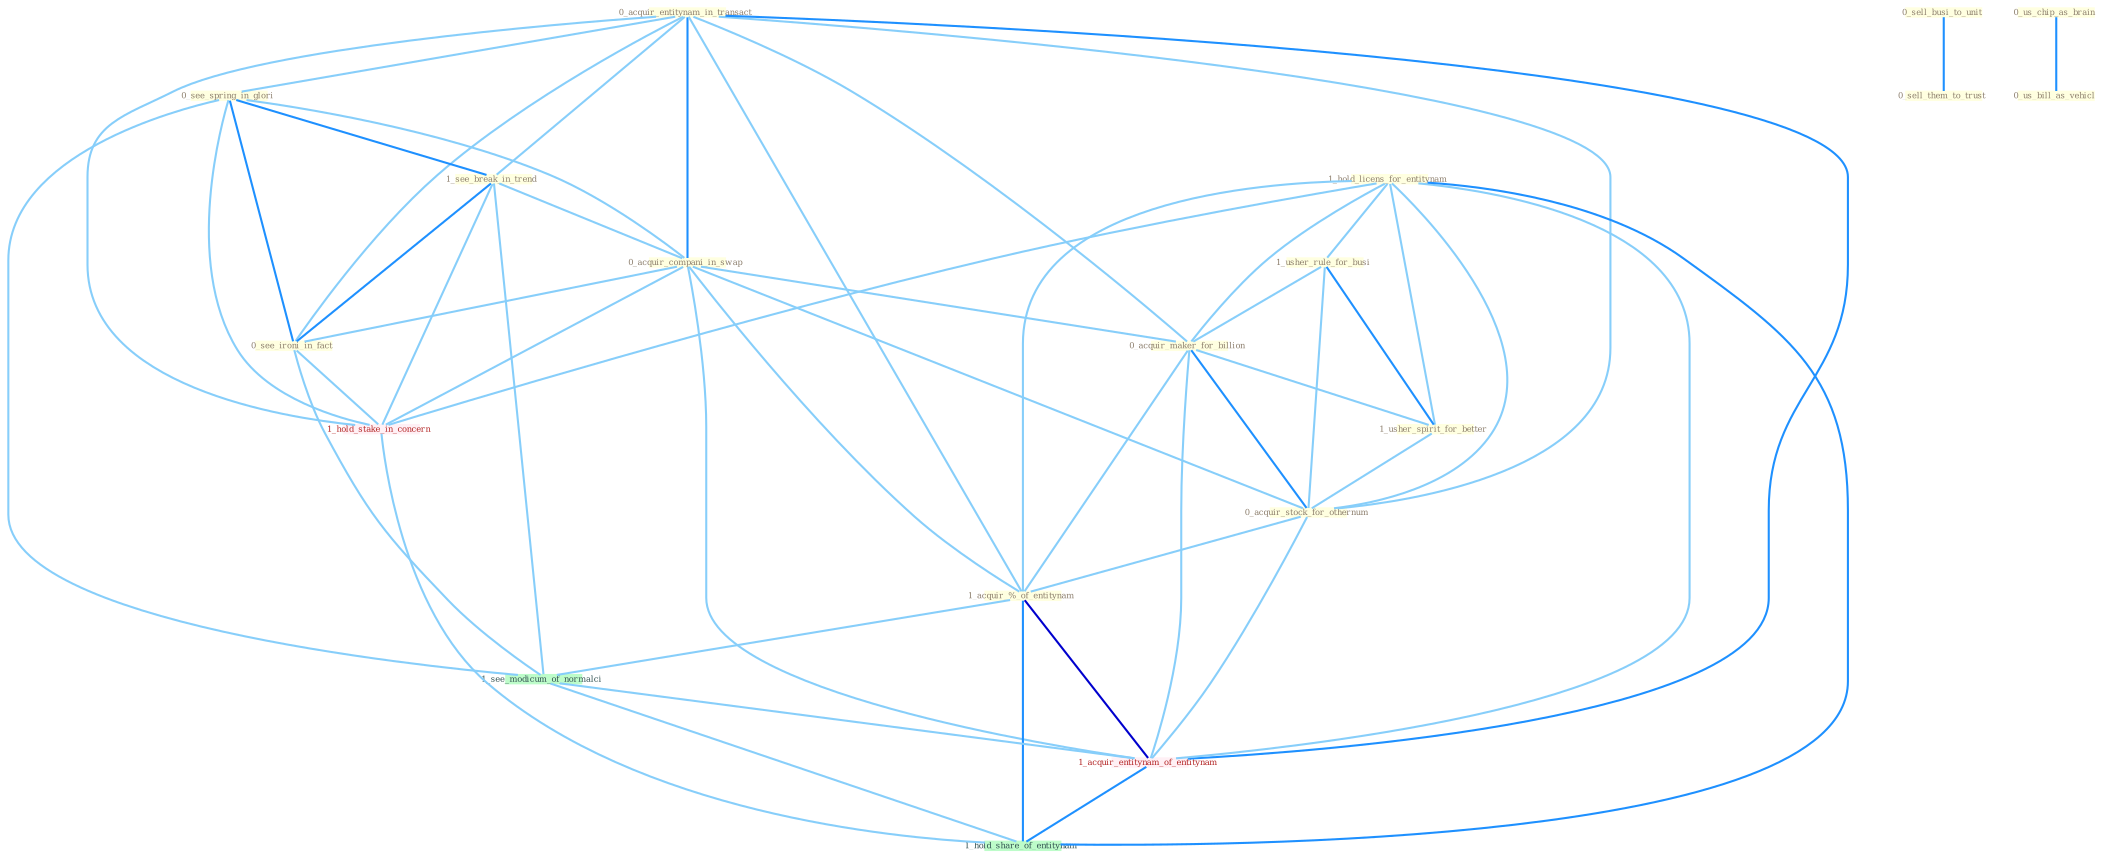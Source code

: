 Graph G{ 
    node
    [shape=polygon,style=filled,width=.5,height=.06,color="#BDFCC9",fixedsize=true,fontsize=4,
    fontcolor="#2f4f4f"];
    {node
    [color="#ffffe0", fontcolor="#8b7d6b"] "0_acquir_entitynam_in_transact " "0_see_spring_in_glori " "0_sell_busi_to_unit " "1_hold_licens_for_entitynam " "0_us_chip_as_brain " "0_sell_them_to_trust " "1_see_break_in_trend " "0_us_bill_as_vehicl " "1_usher_rule_for_busi " "0_acquir_compani_in_swap " "0_acquir_maker_for_billion " "1_usher_spirit_for_better " "0_see_ironi_in_fact " "0_acquir_stock_for_othernum " "1_acquir_%_of_entitynam "}
{node [color="#fff0f5", fontcolor="#b22222"] "1_hold_stake_in_concern " "1_acquir_entitynam_of_entitynam "}
edge [color="#B0E2FF"];

	"0_acquir_entitynam_in_transact " -- "0_see_spring_in_glori " [w="1", color="#87cefa" ];
	"0_acquir_entitynam_in_transact " -- "1_see_break_in_trend " [w="1", color="#87cefa" ];
	"0_acquir_entitynam_in_transact " -- "0_acquir_compani_in_swap " [w="2", color="#1e90ff" , len=0.8];
	"0_acquir_entitynam_in_transact " -- "0_acquir_maker_for_billion " [w="1", color="#87cefa" ];
	"0_acquir_entitynam_in_transact " -- "0_see_ironi_in_fact " [w="1", color="#87cefa" ];
	"0_acquir_entitynam_in_transact " -- "0_acquir_stock_for_othernum " [w="1", color="#87cefa" ];
	"0_acquir_entitynam_in_transact " -- "1_acquir_%_of_entitynam " [w="1", color="#87cefa" ];
	"0_acquir_entitynam_in_transact " -- "1_hold_stake_in_concern " [w="1", color="#87cefa" ];
	"0_acquir_entitynam_in_transact " -- "1_acquir_entitynam_of_entitynam " [w="2", color="#1e90ff" , len=0.8];
	"0_see_spring_in_glori " -- "1_see_break_in_trend " [w="2", color="#1e90ff" , len=0.8];
	"0_see_spring_in_glori " -- "0_acquir_compani_in_swap " [w="1", color="#87cefa" ];
	"0_see_spring_in_glori " -- "0_see_ironi_in_fact " [w="2", color="#1e90ff" , len=0.8];
	"0_see_spring_in_glori " -- "1_hold_stake_in_concern " [w="1", color="#87cefa" ];
	"0_see_spring_in_glori " -- "1_see_modicum_of_normalci " [w="1", color="#87cefa" ];
	"0_sell_busi_to_unit " -- "0_sell_them_to_trust " [w="2", color="#1e90ff" , len=0.8];
	"1_hold_licens_for_entitynam " -- "1_usher_rule_for_busi " [w="1", color="#87cefa" ];
	"1_hold_licens_for_entitynam " -- "0_acquir_maker_for_billion " [w="1", color="#87cefa" ];
	"1_hold_licens_for_entitynam " -- "1_usher_spirit_for_better " [w="1", color="#87cefa" ];
	"1_hold_licens_for_entitynam " -- "0_acquir_stock_for_othernum " [w="1", color="#87cefa" ];
	"1_hold_licens_for_entitynam " -- "1_acquir_%_of_entitynam " [w="1", color="#87cefa" ];
	"1_hold_licens_for_entitynam " -- "1_hold_stake_in_concern " [w="1", color="#87cefa" ];
	"1_hold_licens_for_entitynam " -- "1_acquir_entitynam_of_entitynam " [w="1", color="#87cefa" ];
	"1_hold_licens_for_entitynam " -- "1_hold_share_of_entitynam " [w="2", color="#1e90ff" , len=0.8];
	"0_us_chip_as_brain " -- "0_us_bill_as_vehicl " [w="2", color="#1e90ff" , len=0.8];
	"1_see_break_in_trend " -- "0_acquir_compani_in_swap " [w="1", color="#87cefa" ];
	"1_see_break_in_trend " -- "0_see_ironi_in_fact " [w="2", color="#1e90ff" , len=0.8];
	"1_see_break_in_trend " -- "1_hold_stake_in_concern " [w="1", color="#87cefa" ];
	"1_see_break_in_trend " -- "1_see_modicum_of_normalci " [w="1", color="#87cefa" ];
	"1_usher_rule_for_busi " -- "0_acquir_maker_for_billion " [w="1", color="#87cefa" ];
	"1_usher_rule_for_busi " -- "1_usher_spirit_for_better " [w="2", color="#1e90ff" , len=0.8];
	"1_usher_rule_for_busi " -- "0_acquir_stock_for_othernum " [w="1", color="#87cefa" ];
	"0_acquir_compani_in_swap " -- "0_acquir_maker_for_billion " [w="1", color="#87cefa" ];
	"0_acquir_compani_in_swap " -- "0_see_ironi_in_fact " [w="1", color="#87cefa" ];
	"0_acquir_compani_in_swap " -- "0_acquir_stock_for_othernum " [w="1", color="#87cefa" ];
	"0_acquir_compani_in_swap " -- "1_acquir_%_of_entitynam " [w="1", color="#87cefa" ];
	"0_acquir_compani_in_swap " -- "1_hold_stake_in_concern " [w="1", color="#87cefa" ];
	"0_acquir_compani_in_swap " -- "1_acquir_entitynam_of_entitynam " [w="1", color="#87cefa" ];
	"0_acquir_maker_for_billion " -- "1_usher_spirit_for_better " [w="1", color="#87cefa" ];
	"0_acquir_maker_for_billion " -- "0_acquir_stock_for_othernum " [w="2", color="#1e90ff" , len=0.8];
	"0_acquir_maker_for_billion " -- "1_acquir_%_of_entitynam " [w="1", color="#87cefa" ];
	"0_acquir_maker_for_billion " -- "1_acquir_entitynam_of_entitynam " [w="1", color="#87cefa" ];
	"1_usher_spirit_for_better " -- "0_acquir_stock_for_othernum " [w="1", color="#87cefa" ];
	"0_see_ironi_in_fact " -- "1_hold_stake_in_concern " [w="1", color="#87cefa" ];
	"0_see_ironi_in_fact " -- "1_see_modicum_of_normalci " [w="1", color="#87cefa" ];
	"0_acquir_stock_for_othernum " -- "1_acquir_%_of_entitynam " [w="1", color="#87cefa" ];
	"0_acquir_stock_for_othernum " -- "1_acquir_entitynam_of_entitynam " [w="1", color="#87cefa" ];
	"1_acquir_%_of_entitynam " -- "1_see_modicum_of_normalci " [w="1", color="#87cefa" ];
	"1_acquir_%_of_entitynam " -- "1_acquir_entitynam_of_entitynam " [w="3", color="#0000cd" , len=0.6];
	"1_acquir_%_of_entitynam " -- "1_hold_share_of_entitynam " [w="2", color="#1e90ff" , len=0.8];
	"1_hold_stake_in_concern " -- "1_hold_share_of_entitynam " [w="1", color="#87cefa" ];
	"1_see_modicum_of_normalci " -- "1_acquir_entitynam_of_entitynam " [w="1", color="#87cefa" ];
	"1_see_modicum_of_normalci " -- "1_hold_share_of_entitynam " [w="1", color="#87cefa" ];
	"1_acquir_entitynam_of_entitynam " -- "1_hold_share_of_entitynam " [w="2", color="#1e90ff" , len=0.8];
}